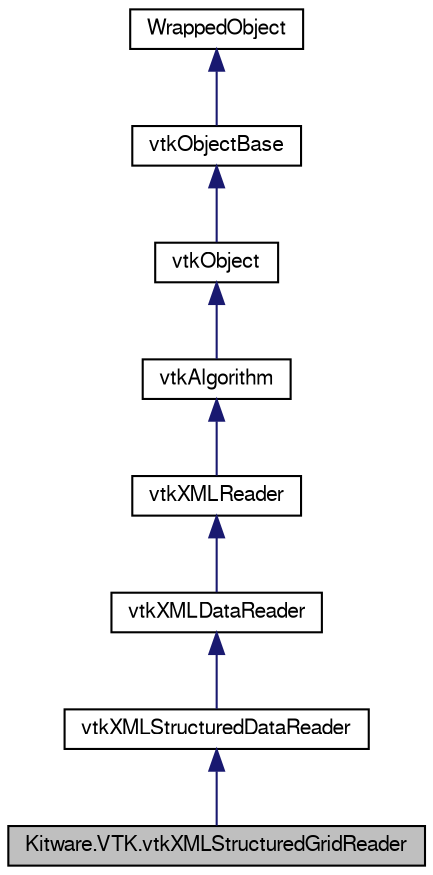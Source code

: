 digraph G
{
  bgcolor="transparent";
  edge [fontname="FreeSans",fontsize="10",labelfontname="FreeSans",labelfontsize="10"];
  node [fontname="FreeSans",fontsize="10",shape=record];
  Node1 [label="Kitware.VTK.vtkXMLStructuredGridReader",height=0.2,width=0.4,color="black", fillcolor="grey75", style="filled" fontcolor="black"];
  Node2 -> Node1 [dir="back",color="midnightblue",fontsize="10",style="solid",fontname="FreeSans"];
  Node2 [label="vtkXMLStructuredDataReader",height=0.2,width=0.4,color="black",URL="$class_kitware_1_1_v_t_k_1_1vtk_x_m_l_structured_data_reader.html",tooltip="vtkXMLStructuredDataReader - Superclass for structured data XML readers."];
  Node3 -> Node2 [dir="back",color="midnightblue",fontsize="10",style="solid",fontname="FreeSans"];
  Node3 [label="vtkXMLDataReader",height=0.2,width=0.4,color="black",URL="$class_kitware_1_1_v_t_k_1_1vtk_x_m_l_data_reader.html",tooltip="vtkXMLDataReader - Superclass for VTK XML file readers."];
  Node4 -> Node3 [dir="back",color="midnightblue",fontsize="10",style="solid",fontname="FreeSans"];
  Node4 [label="vtkXMLReader",height=0.2,width=0.4,color="black",URL="$class_kitware_1_1_v_t_k_1_1vtk_x_m_l_reader.html",tooltip="vtkXMLReader - Superclass for VTK's XML format readers."];
  Node5 -> Node4 [dir="back",color="midnightblue",fontsize="10",style="solid",fontname="FreeSans"];
  Node5 [label="vtkAlgorithm",height=0.2,width=0.4,color="black",URL="$class_kitware_1_1_v_t_k_1_1vtk_algorithm.html",tooltip="vtkAlgorithm - Superclass for all sources, filters, and sinks in VTK."];
  Node6 -> Node5 [dir="back",color="midnightblue",fontsize="10",style="solid",fontname="FreeSans"];
  Node6 [label="vtkObject",height=0.2,width=0.4,color="black",URL="$class_kitware_1_1_v_t_k_1_1vtk_object.html",tooltip="vtkObject - abstract base class for most VTK objects"];
  Node7 -> Node6 [dir="back",color="midnightblue",fontsize="10",style="solid",fontname="FreeSans"];
  Node7 [label="vtkObjectBase",height=0.2,width=0.4,color="black",URL="$class_kitware_1_1_v_t_k_1_1vtk_object_base.html",tooltip="vtkObjectBase - abstract base class for most VTK objects"];
  Node8 -> Node7 [dir="back",color="midnightblue",fontsize="10",style="solid",fontname="FreeSans"];
  Node8 [label="WrappedObject",height=0.2,width=0.4,color="black",URL="$class_kitware_1_1_v_t_k_1_1_wrapped_object.html",tooltip="Base class for all the mummy wrapped classes in Kitware.VTK."];
}
